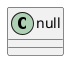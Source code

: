 @startuml
class null {}
class null {}
class null {}
class null {}
class null {}
class null {}
class null {}
class null {}
class null {}
class null {}
class null {}
class null {}
class null {}
class null {}
class null {}
class null {}
class null {}
class null {}
class null {}
class null {}
class null {}
class null {}
class null {}
class null {}
class null {}
class null {}
class null {}
class null {}
class null {}
class null {}
class null {}
class null {}
class null {}
class null {}
class null {}
class null {}
class null {}
class null {}
class null {}
class null {}
class null {}
class null {}
class null {}
class null {}
class null {}
class null {}
class null {}
class null {}
class null {}
class null {}
class null {}
class null {}
class null {}
class null {}
class null {}
class null {}
class null {}
class null {}
class null {}
class null {}
class null {}
class null {}
class null {}
class null {}
class null {}
class null {}
class null {}
class null {}
class null {}
class null {}
class null {}
class null {}
class null {}
class null {}
class null {}
class null {}
class null {}
class null {}
class null {}
class null {}
class null {}
class null {}
class null {}
class null {}
class null {}
class null {}
class null {}
class null {}
class null {}
class null {}
class null {}
class null {}
class null {}
class null {}
class null {}
class null {}
class null {}
class null {}
class null {}
class null {}
@enduml
